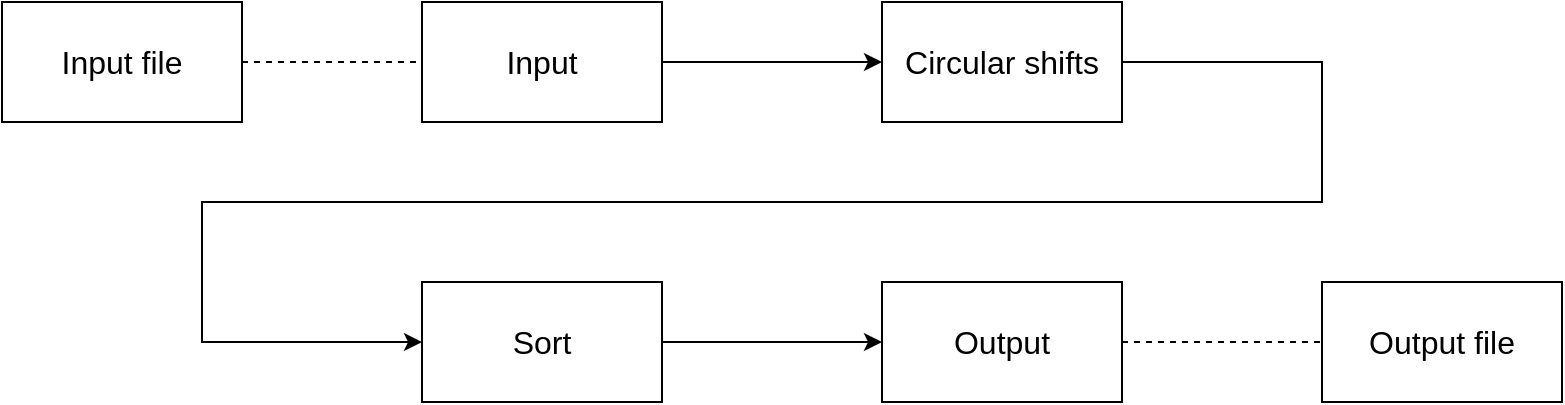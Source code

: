 <mxfile>
    <diagram id="VslZhZEPR9OgfN7sw1Jy" name="第 1 页">
        <mxGraphModel dx="817" dy="570" grid="1" gridSize="10" guides="1" tooltips="1" connect="1" arrows="1" fold="1" page="1" pageScale="1" pageWidth="1654" pageHeight="2336" math="0" shadow="0">
            <root>
                <mxCell id="0"/>
                <mxCell id="1" parent="0"/>
                <mxCell id="7" value="" style="edgeStyle=none;html=1;fontSize=16;" edge="1" parent="1" source="3" target="6">
                    <mxGeometry relative="1" as="geometry"/>
                </mxCell>
                <mxCell id="3" value="&lt;font style=&quot;font-size: 16px;&quot;&gt;Input&lt;/font&gt;" style="rounded=0;whiteSpace=wrap;html=1;" vertex="1" parent="1">
                    <mxGeometry x="230" y="220" width="120" height="60" as="geometry"/>
                </mxCell>
                <mxCell id="11" value="" style="edgeStyle=none;html=1;fontSize=16;" edge="1" parent="1" source="4" target="5">
                    <mxGeometry relative="1" as="geometry"/>
                </mxCell>
                <mxCell id="4" value="&lt;font style=&quot;font-size: 16px;&quot;&gt;Sort&lt;/font&gt;" style="rounded=0;whiteSpace=wrap;html=1;" vertex="1" parent="1">
                    <mxGeometry x="230" y="360" width="120" height="60" as="geometry"/>
                </mxCell>
                <mxCell id="17" value="" style="edgeStyle=none;html=1;fontSize=16;dashed=1;endArrow=none;endFill=0;" edge="1" parent="1" source="5" target="13">
                    <mxGeometry relative="1" as="geometry"/>
                </mxCell>
                <mxCell id="5" value="&lt;font style=&quot;font-size: 16px;&quot;&gt;Output&lt;/font&gt;" style="rounded=0;whiteSpace=wrap;html=1;" vertex="1" parent="1">
                    <mxGeometry x="460" y="360" width="120" height="60" as="geometry"/>
                </mxCell>
                <mxCell id="6" value="&lt;span style=&quot;font-size: 16px;&quot;&gt;Circular shifts&lt;/span&gt;" style="rounded=0;whiteSpace=wrap;html=1;" vertex="1" parent="1">
                    <mxGeometry x="460" y="220" width="120" height="60" as="geometry"/>
                </mxCell>
                <mxCell id="16" value="" style="edgeStyle=none;html=1;fontSize=16;endArrow=none;endFill=0;dashed=1;" edge="1" parent="1" source="12" target="3">
                    <mxGeometry relative="1" as="geometry"/>
                </mxCell>
                <mxCell id="12" value="&lt;font style=&quot;font-size: 16px;&quot;&gt;Input file&lt;/font&gt;" style="rounded=0;whiteSpace=wrap;html=1;" vertex="1" parent="1">
                    <mxGeometry x="20" y="220" width="120" height="60" as="geometry"/>
                </mxCell>
                <mxCell id="13" value="&lt;font style=&quot;font-size: 16px;&quot;&gt;Output file&lt;/font&gt;" style="rounded=0;whiteSpace=wrap;html=1;" vertex="1" parent="1">
                    <mxGeometry x="680" y="360" width="120" height="60" as="geometry"/>
                </mxCell>
                <mxCell id="19" value="" style="endArrow=classic;html=1;fontSize=16;rounded=0;entryX=0;entryY=0.5;entryDx=0;entryDy=0;" edge="1" parent="1" target="4">
                    <mxGeometry width="50" height="50" relative="1" as="geometry">
                        <mxPoint x="580" y="250" as="sourcePoint"/>
                        <mxPoint x="120" y="400" as="targetPoint"/>
                        <Array as="points">
                            <mxPoint x="680" y="250"/>
                            <mxPoint x="680" y="320"/>
                            <mxPoint x="120" y="320"/>
                            <mxPoint x="120" y="390"/>
                        </Array>
                    </mxGeometry>
                </mxCell>
            </root>
        </mxGraphModel>
    </diagram>
</mxfile>